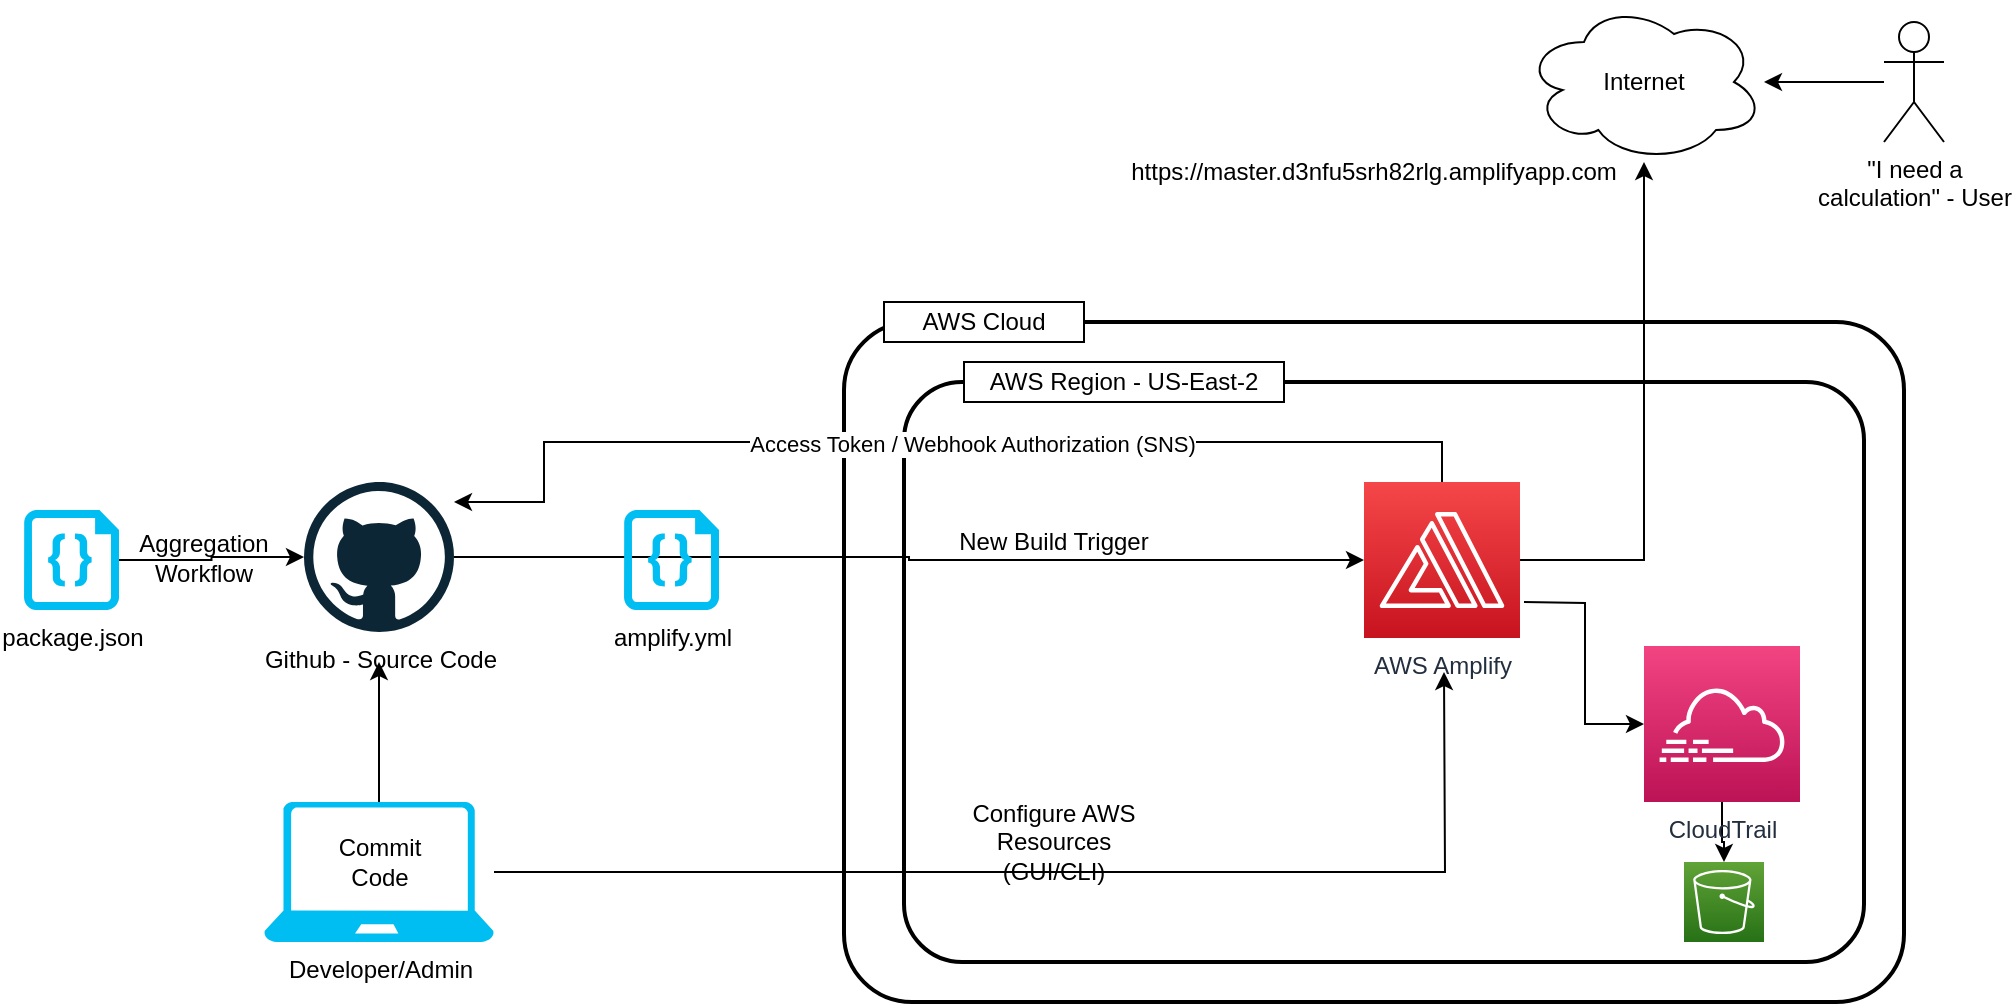 <mxfile version="14.9.2" type="device" pages="2"><diagram id="zRRP52vU7UYpCmc4t4tK" name="Current"><mxGraphModel dx="982" dy="735" grid="1" gridSize="10" guides="1" tooltips="1" connect="1" arrows="1" fold="1" page="1" pageScale="1" pageWidth="1100" pageHeight="850" math="0" shadow="0"><root><mxCell id="0"/><mxCell id="1" parent="0"/><mxCell id="LUyuYFMWsLU25KlRhfuw-3" style="edgeStyle=orthogonalEdgeStyle;rounded=0;orthogonalLoop=1;jettySize=auto;html=1;entryX=0;entryY=0.5;entryDx=0;entryDy=0;entryPerimeter=0;" edge="1" parent="1" source="Z79EptRlYfyEqlOoBS2D-1" target="Z79EptRlYfyEqlOoBS2D-6"><mxGeometry relative="1" as="geometry"/></mxCell><mxCell id="Z79EptRlYfyEqlOoBS2D-1" value="Github - Source Code" style="dashed=0;outlineConnect=0;html=1;align=center;labelPosition=center;verticalLabelPosition=bottom;verticalAlign=top;shape=mxgraph.weblogos.github" vertex="1" parent="1"><mxGeometry x="190" y="330" width="75" height="75" as="geometry"/></mxCell><mxCell id="Z79EptRlYfyEqlOoBS2D-2" value="" style="rounded=1;arcSize=10;dashed=0;fillColor=none;gradientColor=none;strokeWidth=2;" vertex="1" parent="1"><mxGeometry x="460" y="250" width="530" height="340" as="geometry"/></mxCell><mxCell id="Z79EptRlYfyEqlOoBS2D-4" value="" style="rounded=1;arcSize=10;dashed=0;fillColor=none;gradientColor=none;strokeWidth=2;" vertex="1" parent="1"><mxGeometry x="490" y="280" width="480" height="290" as="geometry"/></mxCell><mxCell id="Z79EptRlYfyEqlOoBS2D-10" style="edgeStyle=orthogonalEdgeStyle;rounded=0;orthogonalLoop=1;jettySize=auto;html=1;" edge="1" parent="1" source="Z79EptRlYfyEqlOoBS2D-5"><mxGeometry relative="1" as="geometry"><mxPoint x="227.5" y="420.0" as="targetPoint"/></mxGeometry></mxCell><mxCell id="LUyuYFMWsLU25KlRhfuw-9" style="edgeStyle=orthogonalEdgeStyle;rounded=0;orthogonalLoop=1;jettySize=auto;html=1;" edge="1" parent="1" source="Z79EptRlYfyEqlOoBS2D-5"><mxGeometry relative="1" as="geometry"><mxPoint x="760" y="425" as="targetPoint"/></mxGeometry></mxCell><mxCell id="Z79EptRlYfyEqlOoBS2D-5" value="Developer/Admin" style="verticalLabelPosition=bottom;html=1;verticalAlign=top;align=center;strokeColor=none;fillColor=#00BEF2;shape=mxgraph.azure.laptop;pointerEvents=1;" vertex="1" parent="1"><mxGeometry x="170" y="490" width="115" height="70" as="geometry"/></mxCell><mxCell id="LUyuYFMWsLU25KlRhfuw-11" style="edgeStyle=orthogonalEdgeStyle;rounded=0;orthogonalLoop=1;jettySize=auto;html=1;" edge="1" parent="1" source="Z79EptRlYfyEqlOoBS2D-6" target="LUyuYFMWsLU25KlRhfuw-12"><mxGeometry relative="1" as="geometry"><mxPoint x="860" y="130" as="targetPoint"/></mxGeometry></mxCell><mxCell id="Z79EptRlYfyEqlOoBS2D-6" value="AWS Amplify" style="points=[[0,0,0],[0.25,0,0],[0.5,0,0],[0.75,0,0],[1,0,0],[0,1,0],[0.25,1,0],[0.5,1,0],[0.75,1,0],[1,1,0],[0,0.25,0],[0,0.5,0],[0,0.75,0],[1,0.25,0],[1,0.5,0],[1,0.75,0]];outlineConnect=0;fontColor=#232F3E;gradientColor=#F54749;gradientDirection=north;fillColor=#C7131F;strokeColor=#ffffff;dashed=0;verticalLabelPosition=bottom;verticalAlign=top;align=center;html=1;fontSize=12;fontStyle=0;aspect=fixed;shape=mxgraph.aws4.resourceIcon;resIcon=mxgraph.aws4.amplify;" vertex="1" parent="1"><mxGeometry x="720" y="330" width="78" height="78" as="geometry"/></mxCell><mxCell id="Z79EptRlYfyEqlOoBS2D-8" value="AWS Cloud" style="rounded=0;whiteSpace=wrap;html=1;" vertex="1" parent="1"><mxGeometry x="480" y="240" width="100" height="20" as="geometry"/></mxCell><mxCell id="Z79EptRlYfyEqlOoBS2D-9" value="AWS Region - US-East-2" style="rounded=0;whiteSpace=wrap;html=1;" vertex="1" parent="1"><mxGeometry x="520" y="270" width="160" height="20" as="geometry"/></mxCell><mxCell id="LUyuYFMWsLU25KlRhfuw-2" value="" style="edgeStyle=orthogonalEdgeStyle;rounded=0;orthogonalLoop=1;jettySize=auto;html=1;" edge="1" parent="1" source="LUyuYFMWsLU25KlRhfuw-1" target="Z79EptRlYfyEqlOoBS2D-1"><mxGeometry relative="1" as="geometry"/></mxCell><mxCell id="LUyuYFMWsLU25KlRhfuw-1" value="package.json" style="verticalLabelPosition=bottom;html=1;verticalAlign=top;align=center;strokeColor=none;fillColor=#00BEF2;shape=mxgraph.azure.code_file;pointerEvents=1;" vertex="1" parent="1"><mxGeometry x="50" y="344" width="47.5" height="50" as="geometry"/></mxCell><mxCell id="LUyuYFMWsLU25KlRhfuw-4" value="amplify.yml" style="verticalLabelPosition=bottom;html=1;verticalAlign=top;align=center;strokeColor=none;fillColor=#00BEF2;shape=mxgraph.azure.code_file;pointerEvents=1;" vertex="1" parent="1"><mxGeometry x="350" y="344" width="47.5" height="50" as="geometry"/></mxCell><mxCell id="LUyuYFMWsLU25KlRhfuw-5" style="edgeStyle=orthogonalEdgeStyle;rounded=0;orthogonalLoop=1;jettySize=auto;html=1;exitX=0.5;exitY=0;exitDx=0;exitDy=0;exitPerimeter=0;" edge="1" parent="1" source="Z79EptRlYfyEqlOoBS2D-6" target="Z79EptRlYfyEqlOoBS2D-1"><mxGeometry relative="1" as="geometry"><mxPoint x="770" y="90" as="sourcePoint"/><mxPoint x="730" y="379.0" as="targetPoint"/><Array as="points"><mxPoint x="759" y="310"/><mxPoint x="310" y="310"/><mxPoint x="310" y="340"/></Array></mxGeometry></mxCell><mxCell id="LUyuYFMWsLU25KlRhfuw-6" value="Access Token / Webhook Authorization (SNS)" style="edgeLabel;html=1;align=center;verticalAlign=middle;resizable=0;points=[];" vertex="1" connectable="0" parent="LUyuYFMWsLU25KlRhfuw-5"><mxGeometry x="-0.058" y="1" relative="1" as="geometry"><mxPoint x="1" as="offset"/></mxGeometry></mxCell><mxCell id="LUyuYFMWsLU25KlRhfuw-7" value="Aggregation Workflow" style="text;html=1;strokeColor=none;fillColor=none;align=center;verticalAlign=middle;whiteSpace=wrap;rounded=0;" vertex="1" parent="1"><mxGeometry x="120" y="357.5" width="40" height="20" as="geometry"/></mxCell><mxCell id="LUyuYFMWsLU25KlRhfuw-8" value="New Build Trigger" style="text;html=1;strokeColor=none;fillColor=none;align=center;verticalAlign=middle;whiteSpace=wrap;rounded=0;" vertex="1" parent="1"><mxGeometry x="495" y="350" width="140" height="20" as="geometry"/></mxCell><mxCell id="LUyuYFMWsLU25KlRhfuw-10" value="Configure AWS Resources (GUI/CLI)" style="text;html=1;strokeColor=none;fillColor=none;align=center;verticalAlign=middle;whiteSpace=wrap;rounded=0;" vertex="1" parent="1"><mxGeometry x="510" y="500" width="110" height="20" as="geometry"/></mxCell><mxCell id="LUyuYFMWsLU25KlRhfuw-12" value="Internet" style="ellipse;shape=cloud;whiteSpace=wrap;html=1;" vertex="1" parent="1"><mxGeometry x="800" y="90" width="120" height="80" as="geometry"/></mxCell><mxCell id="LUyuYFMWsLU25KlRhfuw-13" value="https://master.d3nfu5srh82rlg.amplifyapp.com" style="text;html=1;strokeColor=none;fillColor=none;align=center;verticalAlign=middle;whiteSpace=wrap;rounded=0;" vertex="1" parent="1"><mxGeometry x="700" y="170" width="50" height="10" as="geometry"/></mxCell><mxCell id="LUyuYFMWsLU25KlRhfuw-14" value="Commit Code" style="text;html=1;strokeColor=none;fillColor=none;align=center;verticalAlign=middle;whiteSpace=wrap;rounded=0;" vertex="1" parent="1"><mxGeometry x="207.5" y="510" width="40" height="20" as="geometry"/></mxCell><mxCell id="LUyuYFMWsLU25KlRhfuw-19" style="edgeStyle=orthogonalEdgeStyle;rounded=0;orthogonalLoop=1;jettySize=auto;html=1;entryX=0.5;entryY=0;entryDx=0;entryDy=0;entryPerimeter=0;" edge="1" parent="1" source="LUyuYFMWsLU25KlRhfuw-16" target="LUyuYFMWsLU25KlRhfuw-17"><mxGeometry relative="1" as="geometry"/></mxCell><mxCell id="LUyuYFMWsLU25KlRhfuw-16" value="CloudTrail&lt;br&gt;" style="points=[[0,0,0],[0.25,0,0],[0.5,0,0],[0.75,0,0],[1,0,0],[0,1,0],[0.25,1,0],[0.5,1,0],[0.75,1,0],[1,1,0],[0,0.25,0],[0,0.5,0],[0,0.75,0],[1,0.25,0],[1,0.5,0],[1,0.75,0]];points=[[0,0,0],[0.25,0,0],[0.5,0,0],[0.75,0,0],[1,0,0],[0,1,0],[0.25,1,0],[0.5,1,0],[0.75,1,0],[1,1,0],[0,0.25,0],[0,0.5,0],[0,0.75,0],[1,0.25,0],[1,0.5,0],[1,0.75,0]];outlineConnect=0;fontColor=#232F3E;gradientColor=#F34482;gradientDirection=north;fillColor=#BC1356;strokeColor=#ffffff;dashed=0;verticalLabelPosition=bottom;verticalAlign=top;align=center;html=1;fontSize=12;fontStyle=0;aspect=fixed;shape=mxgraph.aws4.resourceIcon;resIcon=mxgraph.aws4.cloudtrail;" vertex="1" parent="1"><mxGeometry x="860" y="412" width="78" height="78" as="geometry"/></mxCell><mxCell id="LUyuYFMWsLU25KlRhfuw-17" value="" style="points=[[0,0,0],[0.25,0,0],[0.5,0,0],[0.75,0,0],[1,0,0],[0,1,0],[0.25,1,0],[0.5,1,0],[0.75,1,0],[1,1,0],[0,0.25,0],[0,0.5,0],[0,0.75,0],[1,0.25,0],[1,0.5,0],[1,0.75,0]];outlineConnect=0;fontColor=#232F3E;gradientColor=#60A337;gradientDirection=north;fillColor=#277116;strokeColor=#ffffff;dashed=0;verticalLabelPosition=bottom;verticalAlign=top;align=center;html=1;fontSize=12;fontStyle=0;aspect=fixed;shape=mxgraph.aws4.resourceIcon;resIcon=mxgraph.aws4.s3;" vertex="1" parent="1"><mxGeometry x="880" y="520" width="40" height="40" as="geometry"/></mxCell><mxCell id="LUyuYFMWsLU25KlRhfuw-18" style="edgeStyle=orthogonalEdgeStyle;rounded=0;orthogonalLoop=1;jettySize=auto;html=1;entryX=0;entryY=0.5;entryDx=0;entryDy=0;entryPerimeter=0;" edge="1" parent="1" target="LUyuYFMWsLU25KlRhfuw-16"><mxGeometry relative="1" as="geometry"><mxPoint x="870" y="180" as="targetPoint"/><mxPoint x="800" y="390" as="sourcePoint"/></mxGeometry></mxCell><mxCell id="ZyZYj6zFC8ImOGCaKigC-2" value="" style="edgeStyle=orthogonalEdgeStyle;rounded=0;orthogonalLoop=1;jettySize=auto;html=1;" edge="1" parent="1" source="ZyZYj6zFC8ImOGCaKigC-1" target="LUyuYFMWsLU25KlRhfuw-12"><mxGeometry relative="1" as="geometry"/></mxCell><mxCell id="ZyZYj6zFC8ImOGCaKigC-1" value="&quot;I need a &lt;br&gt;calculation&quot; - User" style="shape=umlActor;verticalLabelPosition=bottom;verticalAlign=top;html=1;outlineConnect=0;" vertex="1" parent="1"><mxGeometry x="980" y="100" width="30" height="60" as="geometry"/></mxCell></root></mxGraphModel></diagram><diagram id="rpjXxAKzdCuAD2GRd61p" name="Future"><mxGraphModel dx="693" dy="519" grid="1" gridSize="10" guides="1" tooltips="1" connect="1" arrows="1" fold="1" page="1" pageScale="1" pageWidth="1100" pageHeight="850" math="0" shadow="0"><root><mxCell id="rPwNycf8WDoN6KUccAt7-0"/><mxCell id="rPwNycf8WDoN6KUccAt7-1" parent="rPwNycf8WDoN6KUccAt7-0"/><mxCell id="GNtb0hEmti2M3sJcoaNM-0" style="edgeStyle=orthogonalEdgeStyle;rounded=0;orthogonalLoop=1;jettySize=auto;html=1;entryX=0;entryY=0.5;entryDx=0;entryDy=0;entryPerimeter=0;" edge="1" parent="rPwNycf8WDoN6KUccAt7-1" source="GNtb0hEmti2M3sJcoaNM-1" target="GNtb0hEmti2M3sJcoaNM-8"><mxGeometry relative="1" as="geometry"/></mxCell><mxCell id="GNtb0hEmti2M3sJcoaNM-1" value="Github - Source Code" style="dashed=0;outlineConnect=0;html=1;align=center;labelPosition=center;verticalLabelPosition=bottom;verticalAlign=top;shape=mxgraph.weblogos.github" vertex="1" parent="rPwNycf8WDoN6KUccAt7-1"><mxGeometry x="200" y="300" width="75" height="75" as="geometry"/></mxCell><mxCell id="GNtb0hEmti2M3sJcoaNM-2" value="" style="rounded=1;arcSize=10;dashed=0;fillColor=none;gradientColor=none;strokeWidth=2;" vertex="1" parent="rPwNycf8WDoN6KUccAt7-1"><mxGeometry x="420" y="140" width="580" height="660" as="geometry"/></mxCell><mxCell id="GNtb0hEmti2M3sJcoaNM-3" value="" style="rounded=1;arcSize=10;dashed=0;fillColor=none;gradientColor=none;strokeWidth=2;" vertex="1" parent="rPwNycf8WDoN6KUccAt7-1"><mxGeometry x="440" y="170" width="540" height="610" as="geometry"/></mxCell><mxCell id="GNtb0hEmti2M3sJcoaNM-4" style="edgeStyle=orthogonalEdgeStyle;rounded=0;orthogonalLoop=1;jettySize=auto;html=1;" edge="1" parent="rPwNycf8WDoN6KUccAt7-1" source="GNtb0hEmti2M3sJcoaNM-6"><mxGeometry relative="1" as="geometry"><mxPoint x="237.5" y="390" as="targetPoint"/></mxGeometry></mxCell><mxCell id="GNtb0hEmti2M3sJcoaNM-36" style="edgeStyle=orthogonalEdgeStyle;rounded=0;orthogonalLoop=1;jettySize=auto;html=1;entryX=0;entryY=0.5;entryDx=0;entryDy=0;entryPerimeter=0;" edge="1" parent="rPwNycf8WDoN6KUccAt7-1" source="GNtb0hEmti2M3sJcoaNM-6" target="GNtb0hEmti2M3sJcoaNM-8"><mxGeometry relative="1" as="geometry"><Array as="points"><mxPoint x="513" y="495"/><mxPoint x="513" y="360"/><mxPoint x="730" y="360"/></Array></mxGeometry></mxCell><mxCell id="GNtb0hEmti2M3sJcoaNM-45" style="edgeStyle=orthogonalEdgeStyle;rounded=0;orthogonalLoop=1;jettySize=auto;html=1;entryX=0;entryY=0.5;entryDx=0;entryDy=0;entryPerimeter=0;startArrow=none;" edge="1" parent="rPwNycf8WDoN6KUccAt7-1" source="GNtb0hEmti2M3sJcoaNM-47" target="GNtb0hEmti2M3sJcoaNM-33"><mxGeometry relative="1" as="geometry"><Array as="points"><mxPoint x="370" y="495"/><mxPoint x="370" y="556"/></Array></mxGeometry></mxCell><mxCell id="GNtb0hEmti2M3sJcoaNM-6" value="Developer/Admin" style="verticalLabelPosition=bottom;html=1;verticalAlign=top;align=center;strokeColor=none;fillColor=#00BEF2;shape=mxgraph.azure.laptop;pointerEvents=1;" vertex="1" parent="rPwNycf8WDoN6KUccAt7-1"><mxGeometry x="180" y="460" width="115" height="70" as="geometry"/></mxCell><mxCell id="GNtb0hEmti2M3sJcoaNM-7" style="edgeStyle=orthogonalEdgeStyle;rounded=0;orthogonalLoop=1;jettySize=auto;html=1;" edge="1" parent="rPwNycf8WDoN6KUccAt7-1" source="GNtb0hEmti2M3sJcoaNM-8" target="GNtb0hEmti2M3sJcoaNM-19"><mxGeometry relative="1" as="geometry"><mxPoint x="860" y="50" as="targetPoint"/></mxGeometry></mxCell><mxCell id="GNtb0hEmti2M3sJcoaNM-38" value="" style="edgeStyle=orthogonalEdgeStyle;rounded=0;orthogonalLoop=1;jettySize=auto;html=1;startArrow=none;" edge="1" parent="rPwNycf8WDoN6KUccAt7-1" source="GNtb0hEmti2M3sJcoaNM-52" target="GNtb0hEmti2M3sJcoaNM-37"><mxGeometry relative="1" as="geometry"/></mxCell><mxCell id="GNtb0hEmti2M3sJcoaNM-8" value="AWS Amplify" style="points=[[0,0,0],[0.25,0,0],[0.5,0,0],[0.75,0,0],[1,0,0],[0,1,0],[0.25,1,0],[0.5,1,0],[0.75,1,0],[1,1,0],[0,0.25,0],[0,0.5,0],[0,0.75,0],[1,0.25,0],[1,0.5,0],[1,0.75,0]];outlineConnect=0;fontColor=#232F3E;gradientColor=#F54749;gradientDirection=north;fillColor=#C7131F;strokeColor=#ffffff;dashed=0;verticalLabelPosition=bottom;verticalAlign=top;align=center;html=1;fontSize=12;fontStyle=0;aspect=fixed;shape=mxgraph.aws4.resourceIcon;resIcon=mxgraph.aws4.amplify;" vertex="1" parent="rPwNycf8WDoN6KUccAt7-1"><mxGeometry x="730" y="300" width="78" height="78" as="geometry"/></mxCell><mxCell id="GNtb0hEmti2M3sJcoaNM-9" value="AWS Cloud" style="rounded=0;whiteSpace=wrap;html=1;" vertex="1" parent="rPwNycf8WDoN6KUccAt7-1"><mxGeometry x="430" y="130" width="100" height="20" as="geometry"/></mxCell><mxCell id="GNtb0hEmti2M3sJcoaNM-10" value="AWS Region - US-East-2" style="rounded=0;whiteSpace=wrap;html=1;" vertex="1" parent="rPwNycf8WDoN6KUccAt7-1"><mxGeometry x="450" y="160" width="160" height="20" as="geometry"/></mxCell><mxCell id="GNtb0hEmti2M3sJcoaNM-11" value="" style="edgeStyle=orthogonalEdgeStyle;rounded=0;orthogonalLoop=1;jettySize=auto;html=1;" edge="1" parent="rPwNycf8WDoN6KUccAt7-1" source="GNtb0hEmti2M3sJcoaNM-12" target="GNtb0hEmti2M3sJcoaNM-1"><mxGeometry relative="1" as="geometry"/></mxCell><mxCell id="GNtb0hEmti2M3sJcoaNM-12" value="package.json" style="verticalLabelPosition=bottom;html=1;verticalAlign=top;align=center;strokeColor=none;fillColor=#00BEF2;shape=mxgraph.azure.code_file;pointerEvents=1;" vertex="1" parent="rPwNycf8WDoN6KUccAt7-1"><mxGeometry x="60" y="314" width="47.5" height="50" as="geometry"/></mxCell><mxCell id="GNtb0hEmti2M3sJcoaNM-13" value="amplify.yml" style="verticalLabelPosition=bottom;html=1;verticalAlign=top;align=center;strokeColor=none;fillColor=#00BEF2;shape=mxgraph.azure.code_file;pointerEvents=1;" vertex="1" parent="rPwNycf8WDoN6KUccAt7-1"><mxGeometry x="360" y="314" width="47.5" height="50" as="geometry"/></mxCell><mxCell id="GNtb0hEmti2M3sJcoaNM-16" value="Aggregation Workflow" style="text;html=1;strokeColor=none;fillColor=none;align=center;verticalAlign=middle;whiteSpace=wrap;rounded=0;" vertex="1" parent="rPwNycf8WDoN6KUccAt7-1"><mxGeometry x="130" y="327.5" width="40" height="20" as="geometry"/></mxCell><mxCell id="GNtb0hEmti2M3sJcoaNM-17" value="New Build Trigger (SNS)" style="text;html=1;strokeColor=none;fillColor=none;align=center;verticalAlign=middle;whiteSpace=wrap;rounded=0;" vertex="1" parent="rPwNycf8WDoN6KUccAt7-1"><mxGeometry x="520" y="320" width="140" height="20" as="geometry"/></mxCell><mxCell id="GNtb0hEmti2M3sJcoaNM-18" value="Configure AWS Resources (GUI/CLI)" style="text;html=1;strokeColor=none;fillColor=none;align=center;verticalAlign=middle;whiteSpace=wrap;rounded=0;" vertex="1" parent="rPwNycf8WDoN6KUccAt7-1"><mxGeometry x="460" y="480" width="110" height="20" as="geometry"/></mxCell><mxCell id="GNtb0hEmti2M3sJcoaNM-19" value="Internet" style="ellipse;shape=cloud;whiteSpace=wrap;html=1;" vertex="1" parent="rPwNycf8WDoN6KUccAt7-1"><mxGeometry x="710" y="10" width="120" height="80" as="geometry"/></mxCell><mxCell id="GNtb0hEmti2M3sJcoaNM-54" style="edgeStyle=orthogonalEdgeStyle;rounded=0;orthogonalLoop=1;jettySize=auto;html=1;entryX=0;entryY=0.75;entryDx=0;entryDy=0;entryPerimeter=0;" edge="1" parent="rPwNycf8WDoN6KUccAt7-1" source="GNtb0hEmti2M3sJcoaNM-21" target="GNtb0hEmti2M3sJcoaNM-53"><mxGeometry relative="1" as="geometry"><Array as="points"><mxPoint x="238" y="695"/></Array></mxGeometry></mxCell><mxCell id="GNtb0hEmti2M3sJcoaNM-56" value="Developer builds out &lt;br&gt;back-end functionality of app" style="edgeLabel;html=1;align=center;verticalAlign=middle;resizable=0;points=[];" vertex="1" connectable="0" parent="GNtb0hEmti2M3sJcoaNM-54"><mxGeometry x="0.108" relative="1" as="geometry"><mxPoint as="offset"/></mxGeometry></mxCell><mxCell id="GNtb0hEmti2M3sJcoaNM-21" value="Commit Code" style="text;html=1;strokeColor=none;fillColor=none;align=center;verticalAlign=middle;whiteSpace=wrap;rounded=0;" vertex="1" parent="rPwNycf8WDoN6KUccAt7-1"><mxGeometry x="217.5" y="480" width="40" height="20" as="geometry"/></mxCell><mxCell id="GNtb0hEmti2M3sJcoaNM-22" style="edgeStyle=orthogonalEdgeStyle;rounded=0;orthogonalLoop=1;jettySize=auto;html=1;entryX=0.5;entryY=0;entryDx=0;entryDy=0;entryPerimeter=0;" edge="1" parent="rPwNycf8WDoN6KUccAt7-1" source="GNtb0hEmti2M3sJcoaNM-23" target="GNtb0hEmti2M3sJcoaNM-24"><mxGeometry relative="1" as="geometry"/></mxCell><mxCell id="GNtb0hEmti2M3sJcoaNM-23" value="CloudTrail&lt;br&gt;" style="points=[[0,0,0],[0.25,0,0],[0.5,0,0],[0.75,0,0],[1,0,0],[0,1,0],[0.25,1,0],[0.5,1,0],[0.75,1,0],[1,1,0],[0,0.25,0],[0,0.5,0],[0,0.75,0],[1,0.25,0],[1,0.5,0],[1,0.75,0]];points=[[0,0,0],[0.25,0,0],[0.5,0,0],[0.75,0,0],[1,0,0],[0,1,0],[0.25,1,0],[0.5,1,0],[0.75,1,0],[1,1,0],[0,0.25,0],[0,0.5,0],[0,0.75,0],[1,0.25,0],[1,0.5,0],[1,0.75,0]];outlineConnect=0;fontColor=#232F3E;gradientColor=#F34482;gradientDirection=north;fillColor=#BC1356;strokeColor=#ffffff;dashed=0;verticalLabelPosition=bottom;verticalAlign=top;align=center;html=1;fontSize=12;fontStyle=0;aspect=fixed;shape=mxgraph.aws4.resourceIcon;resIcon=mxgraph.aws4.cloudtrail;" vertex="1" parent="rPwNycf8WDoN6KUccAt7-1"><mxGeometry x="870" y="382" width="78" height="78" as="geometry"/></mxCell><mxCell id="GNtb0hEmti2M3sJcoaNM-24" value="" style="points=[[0,0,0],[0.25,0,0],[0.5,0,0],[0.75,0,0],[1,0,0],[0,1,0],[0.25,1,0],[0.5,1,0],[0.75,1,0],[1,1,0],[0,0.25,0],[0,0.5,0],[0,0.75,0],[1,0.25,0],[1,0.5,0],[1,0.75,0]];outlineConnect=0;fontColor=#232F3E;gradientColor=#60A337;gradientDirection=north;fillColor=#277116;strokeColor=#ffffff;dashed=0;verticalLabelPosition=bottom;verticalAlign=top;align=center;html=1;fontSize=12;fontStyle=0;aspect=fixed;shape=mxgraph.aws4.resourceIcon;resIcon=mxgraph.aws4.s3;" vertex="1" parent="rPwNycf8WDoN6KUccAt7-1"><mxGeometry x="890" y="490" width="40" height="40" as="geometry"/></mxCell><mxCell id="GNtb0hEmti2M3sJcoaNM-25" style="edgeStyle=orthogonalEdgeStyle;rounded=0;orthogonalLoop=1;jettySize=auto;html=1;entryX=0;entryY=0.5;entryDx=0;entryDy=0;entryPerimeter=0;" edge="1" parent="rPwNycf8WDoN6KUccAt7-1" target="GNtb0hEmti2M3sJcoaNM-23"><mxGeometry relative="1" as="geometry"><mxPoint x="880" y="150" as="targetPoint"/><mxPoint x="810" y="360" as="sourcePoint"/></mxGeometry></mxCell><mxCell id="GNtb0hEmti2M3sJcoaNM-26" value="" style="edgeStyle=orthogonalEdgeStyle;rounded=0;orthogonalLoop=1;jettySize=auto;html=1;" edge="1" parent="rPwNycf8WDoN6KUccAt7-1" source="GNtb0hEmti2M3sJcoaNM-27" target="GNtb0hEmti2M3sJcoaNM-19"><mxGeometry relative="1" as="geometry"/></mxCell><mxCell id="GNtb0hEmti2M3sJcoaNM-27" value="&quot;I need a beautiful intuitive&lt;br&gt;calculation&quot; - User" style="shape=umlActor;verticalLabelPosition=bottom;verticalAlign=top;html=1;outlineConnect=0;" vertex="1" parent="rPwNycf8WDoN6KUccAt7-1"><mxGeometry x="880" y="20" width="30" height="60" as="geometry"/></mxCell><mxCell id="GNtb0hEmti2M3sJcoaNM-30" value="" style="points=[[0,0,0],[0.25,0,0],[0.5,0,0],[0.75,0,0],[1,0,0],[0,1,0],[0.25,1,0],[0.5,1,0],[0.75,1,0],[1,1,0],[0,0.25,0],[0,0.5,0],[0,0.75,0],[1,0.25,0],[1,0.5,0],[1,0.75,0]];outlineConnect=0;fontColor=#232F3E;gradientColor=#945DF2;gradientDirection=north;fillColor=#5A30B5;strokeColor=#ffffff;dashed=0;verticalLabelPosition=bottom;verticalAlign=top;align=center;html=1;fontSize=12;fontStyle=0;aspect=fixed;shape=mxgraph.aws4.resourceIcon;resIcon=mxgraph.aws4.route_53;" vertex="1" parent="rPwNycf8WDoN6KUccAt7-1"><mxGeometry x="730" y="190" width="78" height="78" as="geometry"/></mxCell><mxCell id="GNtb0hEmti2M3sJcoaNM-31" value="Custom Domain:&lt;br&gt;CNAME:&amp;nbsp; https://master.d3nfu5srh82rlg.amplifyapp.com" style="text;html=1;strokeColor=none;fillColor=none;align=center;verticalAlign=middle;whiteSpace=wrap;rounded=0;" vertex="1" parent="rPwNycf8WDoN6KUccAt7-1"><mxGeometry x="540" y="219" width="120" height="20" as="geometry"/></mxCell><mxCell id="GNtb0hEmti2M3sJcoaNM-49" style="edgeStyle=orthogonalEdgeStyle;rounded=0;orthogonalLoop=1;jettySize=auto;html=1;entryX=0;entryY=0.5;entryDx=0;entryDy=0;entryPerimeter=0;" edge="1" parent="rPwNycf8WDoN6KUccAt7-1" source="GNtb0hEmti2M3sJcoaNM-33" target="GNtb0hEmti2M3sJcoaNM-8"><mxGeometry relative="1" as="geometry"><Array as="points"><mxPoint x="590" y="556"/><mxPoint x="590" y="360"/><mxPoint x="730" y="360"/></Array></mxGeometry></mxCell><mxCell id="GNtb0hEmti2M3sJcoaNM-33" value="Secrets Manager" style="points=[[0,0,0],[0.25,0,0],[0.5,0,0],[0.75,0,0],[1,0,0],[0,1,0],[0.25,1,0],[0.5,1,0],[0.75,1,0],[1,1,0],[0,0.25,0],[0,0.5,0],[0,0.75,0],[1,0.25,0],[1,0.5,0],[1,0.75,0]];outlineConnect=0;fontColor=#232F3E;gradientColor=#F54749;gradientDirection=north;fillColor=#C7131F;strokeColor=#ffffff;dashed=0;verticalLabelPosition=bottom;verticalAlign=top;align=center;html=1;fontSize=12;fontStyle=0;aspect=fixed;shape=mxgraph.aws4.resourceIcon;resIcon=mxgraph.aws4.secrets_manager;" vertex="1" parent="rPwNycf8WDoN6KUccAt7-1"><mxGeometry x="499" y="530" width="51" height="51" as="geometry"/></mxCell><mxCell id="GNtb0hEmti2M3sJcoaNM-37" value="DynamoDB" style="points=[[0,0,0],[0.25,0,0],[0.5,0,0],[0.75,0,0],[1,0,0],[0,1,0],[0.25,1,0],[0.5,1,0],[0.75,1,0],[1,1,0],[0,0.25,0],[0,0.5,0],[0,0.75,0],[1,0.25,0],[1,0.5,0],[1,0.75,0]];outlineConnect=0;fontColor=#232F3E;gradientColor=#4D72F3;gradientDirection=north;fillColor=#3334B9;strokeColor=#ffffff;dashed=0;verticalLabelPosition=bottom;verticalAlign=top;align=center;html=1;fontSize=12;fontStyle=0;aspect=fixed;shape=mxgraph.aws4.resourceIcon;resIcon=mxgraph.aws4.dynamodb;" vertex="1" parent="rPwNycf8WDoN6KUccAt7-1"><mxGeometry x="728.5" y="610" width="78" height="78" as="geometry"/></mxCell><mxCell id="GNtb0hEmti2M3sJcoaNM-39" style="edgeStyle=orthogonalEdgeStyle;rounded=0;orthogonalLoop=1;jettySize=auto;html=1;entryX=0;entryY=0.5;entryDx=0;entryDy=0;entryPerimeter=0;exitX=1;exitY=0.5;exitDx=0;exitDy=0;exitPerimeter=0;" edge="1" parent="rPwNycf8WDoN6KUccAt7-1" source="GNtb0hEmti2M3sJcoaNM-37" target="GNtb0hEmti2M3sJcoaNM-23"><mxGeometry relative="1" as="geometry"><mxPoint x="880" y="431" as="targetPoint"/><mxPoint x="820" y="370" as="sourcePoint"/></mxGeometry></mxCell><mxCell id="GNtb0hEmti2M3sJcoaNM-40" value="Store calculated results for browser session" style="text;html=1;strokeColor=none;fillColor=none;align=center;verticalAlign=middle;whiteSpace=wrap;rounded=0;" vertex="1" parent="rPwNycf8WDoN6KUccAt7-1"><mxGeometry x="640" y="639" width="88.5" height="20" as="geometry"/></mxCell><mxCell id="GNtb0hEmti2M3sJcoaNM-44" style="edgeStyle=orthogonalEdgeStyle;rounded=0;orthogonalLoop=1;jettySize=auto;html=1;entryX=0;entryY=0.5;entryDx=0;entryDy=0;entryPerimeter=0;" edge="1" parent="rPwNycf8WDoN6KUccAt7-1" source="GNtb0hEmti2M3sJcoaNM-41" target="GNtb0hEmti2M3sJcoaNM-23"><mxGeometry relative="1" as="geometry"/></mxCell><mxCell id="GNtb0hEmti2M3sJcoaNM-41" value="" style="outlineConnect=0;dashed=0;verticalLabelPosition=bottom;verticalAlign=top;align=center;html=1;shape=mxgraph.aws3.api_gateway;fillColor=#D9A741;gradientColor=none;" vertex="1" parent="rPwNycf8WDoN6KUccAt7-1"><mxGeometry x="730" y="410" width="76.5" height="93" as="geometry"/></mxCell><mxCell id="GNtb0hEmti2M3sJcoaNM-42" value="" style="edgeStyle=orthogonalEdgeStyle;rounded=0;orthogonalLoop=1;jettySize=auto;html=1;endArrow=none;" edge="1" parent="rPwNycf8WDoN6KUccAt7-1" source="GNtb0hEmti2M3sJcoaNM-8" target="GNtb0hEmti2M3sJcoaNM-41"><mxGeometry relative="1" as="geometry"><mxPoint x="769" y="378" as="sourcePoint"/><mxPoint x="769" y="520" as="targetPoint"/></mxGeometry></mxCell><mxCell id="GNtb0hEmti2M3sJcoaNM-43" value="API Gateway facilitates storage for user session and interacts with back-end build" style="text;html=1;strokeColor=none;fillColor=none;align=center;verticalAlign=middle;whiteSpace=wrap;rounded=0;" vertex="1" parent="rPwNycf8WDoN6KUccAt7-1"><mxGeometry x="628.5" y="440" width="100" height="20" as="geometry"/></mxCell><mxCell id="GNtb0hEmti2M3sJcoaNM-47" value="GitHub Personal&amp;nbsp;&lt;br&gt;Token (API Keys)" style="outlineConnect=0;fontColor=#232F3E;gradientColor=none;strokeColor=#232F3E;fillColor=#ffffff;dashed=0;verticalLabelPosition=bottom;verticalAlign=top;align=center;html=1;fontSize=12;fontStyle=0;aspect=fixed;shape=mxgraph.aws4.resourceIcon;resIcon=mxgraph.aws4.saml_token;" vertex="1" parent="rPwNycf8WDoN6KUccAt7-1"><mxGeometry x="340" y="530" width="60" height="60" as="geometry"/></mxCell><mxCell id="GNtb0hEmti2M3sJcoaNM-50" value="www.beautifulcalc.com" style="text;html=1;strokeColor=none;fillColor=none;align=center;verticalAlign=middle;whiteSpace=wrap;rounded=0;" vertex="1" parent="rPwNycf8WDoN6KUccAt7-1"><mxGeometry x="610" y="70" width="160" height="30" as="geometry"/></mxCell><mxCell id="GNtb0hEmti2M3sJcoaNM-55" style="edgeStyle=orthogonalEdgeStyle;rounded=0;orthogonalLoop=1;jettySize=auto;html=1;entryX=0;entryY=0.5;entryDx=0;entryDy=0;entryPerimeter=0;startArrow=none;" edge="1" parent="rPwNycf8WDoN6KUccAt7-1" source="sxQhbIuOJZUOkz0EK5ER-0" target="GNtb0hEmti2M3sJcoaNM-8"><mxGeometry relative="1" as="geometry"><Array as="points"><mxPoint x="610" y="360"/><mxPoint x="730" y="360"/></Array></mxGeometry></mxCell><mxCell id="GNtb0hEmti2M3sJcoaNM-53" value="" style="points=[[0,0,0],[0.25,0,0],[0.5,0,0],[0.75,0,0],[1,0,0],[0,1,0],[0.25,1,0],[0.5,1,0],[0.75,1,0],[1,1,0],[0,0.25,0],[0,0.5,0],[0,0.75,0],[1,0.25,0],[1,0.5,0],[1,0.75,0]];outlineConnect=0;fontColor=#232F3E;gradientColor=#4D72F3;gradientDirection=north;fillColor=#3334B9;strokeColor=#ffffff;dashed=0;verticalLabelPosition=bottom;verticalAlign=top;align=center;html=1;fontSize=12;fontStyle=0;aspect=fixed;shape=mxgraph.aws4.resourceIcon;resIcon=mxgraph.aws4.codecommit;" vertex="1" parent="rPwNycf8WDoN6KUccAt7-1"><mxGeometry x="499" y="650" width="60" height="60" as="geometry"/></mxCell><mxCell id="GNtb0hEmti2M3sJcoaNM-52" value="" style="outlineConnect=0;dashed=0;verticalLabelPosition=bottom;verticalAlign=top;align=center;html=1;shape=mxgraph.aws3.lambda_function;fillColor=#F58534;gradientColor=none;" vertex="1" parent="rPwNycf8WDoN6KUccAt7-1"><mxGeometry x="745" y="531" width="50" height="50" as="geometry"/></mxCell><mxCell id="GNtb0hEmti2M3sJcoaNM-58" value="" style="edgeStyle=orthogonalEdgeStyle;rounded=0;orthogonalLoop=1;jettySize=auto;html=1;startArrow=none;endArrow=none;" edge="1" parent="rPwNycf8WDoN6KUccAt7-1" source="GNtb0hEmti2M3sJcoaNM-41" target="GNtb0hEmti2M3sJcoaNM-52"><mxGeometry relative="1" as="geometry"><mxPoint x="768.294" y="503" as="sourcePoint"/><mxPoint x="767.471" y="610" as="targetPoint"/></mxGeometry></mxCell><mxCell id="sxQhbIuOJZUOkz0EK5ER-0" value="amplify.yml" style="verticalLabelPosition=bottom;html=1;verticalAlign=top;align=center;strokeColor=none;fillColor=#00BEF2;shape=mxgraph.azure.code_file;pointerEvents=1;" vertex="1" parent="rPwNycf8WDoN6KUccAt7-1"><mxGeometry x="581" y="570" width="47.5" height="50" as="geometry"/></mxCell><mxCell id="sxQhbIuOJZUOkz0EK5ER-1" value="" style="edgeStyle=orthogonalEdgeStyle;rounded=0;orthogonalLoop=1;jettySize=auto;html=1;entryX=0;entryY=0.5;entryDx=0;entryDy=0;entryPerimeter=0;endArrow=none;" edge="1" parent="rPwNycf8WDoN6KUccAt7-1" source="GNtb0hEmti2M3sJcoaNM-53" target="sxQhbIuOJZUOkz0EK5ER-0"><mxGeometry relative="1" as="geometry"><mxPoint x="559.0" y="680.059" as="sourcePoint"/><mxPoint x="730" y="339" as="targetPoint"/><Array as="points"><mxPoint x="610" y="680"/></Array></mxGeometry></mxCell></root></mxGraphModel></diagram></mxfile>